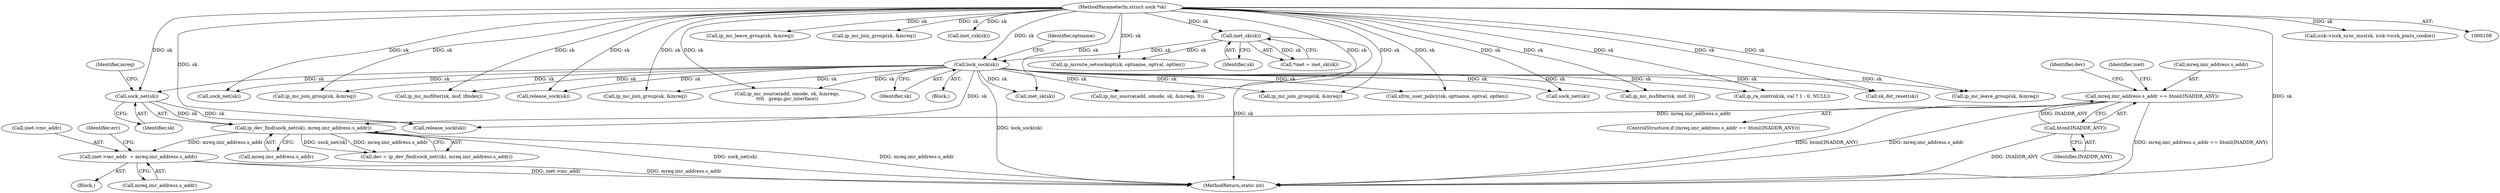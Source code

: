 digraph "0_linux_f6d8bd051c391c1c0458a30b2a7abcd939329259_26@pointer" {
"1000809" [label="(Call,inet->mc_addr  = mreq.imr_address.s_addr)"];
"1000749" [label="(Call,ip_dev_find(sock_net(sk), mreq.imr_address.s_addr))"];
"1000750" [label="(Call,sock_net(sk))"];
"1000259" [label="(Call,lock_sock(sk))"];
"1000118" [label="(Call,inet_sk(sk))"];
"1000109" [label="(MethodParameterIn,struct sock *sk)"];
"1000724" [label="(Call,mreq.imr_address.s_addr == htonl(INADDR_ANY))"];
"1000730" [label="(Call,htonl(INADDR_ANY))"];
"1000109" [label="(MethodParameterIn,struct sock *sk)"];
"1000731" [label="(Identifier,INADDR_ANY)"];
"1001167" [label="(Call,ip_mc_join_group(sk, &mreq))"];
"1000747" [label="(Call,dev = ip_dev_find(sock_net(sk), mreq.imr_address.s_addr))"];
"1000889" [label="(Call,ip_mc_leave_group(sk, &mreq))"];
"1001720" [label="(MethodReturn,static int)"];
"1000724" [label="(Call,mreq.imr_address.s_addr == htonl(INADDR_ANY))"];
"1000882" [label="(Call,ip_mc_join_group(sk, &mreq))"];
"1000116" [label="(Call,*inet = inet_sk(sk))"];
"1000118" [label="(Call,inet_sk(sk))"];
"1000295" [label="(Call,inet_csk(sk))"];
"1000770" [label="(Call,sock_net(sk))"];
"1000723" [label="(ControlStructure,if (mreq.imr_address.s_addr == htonl(INADDR_ANY)))"];
"1000119" [label="(Identifier,sk)"];
"1001715" [label="(Call,release_sock(sk))"];
"1000251" [label="(Call,ip_mroute_setsockopt(sk, optname, optval, optlen))"];
"1000657" [label="(Block,)"];
"1000754" [label="(Identifier,mreq)"];
"1000751" [label="(Identifier,sk)"];
"1000810" [label="(Call,inet->mc_addr)"];
"1000819" [label="(Identifier,err)"];
"1000278" [label="(Call,sock_net(sk))"];
"1000260" [label="(Identifier,sk)"];
"1001094" [label="(Call,ip_mc_source(add, omode, sk, &mreqs, 0))"];
"1001618" [label="(Call,ip_ra_control(sk, val ? 1 : 0, NULL))"];
"1001330" [label="(Call,ip_mc_join_group(sk, &mreq))"];
"1000752" [label="(Call,mreq.imr_address.s_addr)"];
"1001365" [label="(Call,ip_mc_source(add, omode, sk, &mreqs,\n\t\t\t\t   greqs.gsr_interface))"];
"1001584" [label="(Call,ip_mc_msfilter(sk, msf, ifindex))"];
"1000114" [label="(Block,)"];
"1000750" [label="(Call,sock_net(sk))"];
"1001710" [label="(Call,release_sock(sk))"];
"1001066" [label="(Call,ip_mc_join_group(sk, &mreq))"];
"1000977" [label="(Call,ip_mc_msfilter(sk, msf, 0))"];
"1000749" [label="(Call,ip_dev_find(sock_net(sk), mreq.imr_address.s_addr))"];
"1000500" [label="(Call,sk_dst_reset(sk))"];
"1001174" [label="(Call,ip_mc_leave_group(sk, &mreq))"];
"1000262" [label="(Identifier,optname)"];
"1000735" [label="(Identifier,inet)"];
"1000813" [label="(Call,mreq.imr_address.s_addr)"];
"1000832" [label="(Call,inet_sk(sk))"];
"1000730" [label="(Call,htonl(INADDR_ANY))"];
"1001653" [label="(Call,xfrm_user_policy(sk, optname, optval, optlen))"];
"1000259" [label="(Call,lock_sock(sk))"];
"1000725" [label="(Call,mreq.imr_address.s_addr)"];
"1000343" [label="(Call,icsk->icsk_sync_mss(sk, icsk->icsk_pmtu_cookie))"];
"1000809" [label="(Call,inet->mc_addr  = mreq.imr_address.s_addr)"];
"1000748" [label="(Identifier,dev)"];
"1000809" -> "1000657"  [label="AST: "];
"1000809" -> "1000813"  [label="CFG: "];
"1000810" -> "1000809"  [label="AST: "];
"1000813" -> "1000809"  [label="AST: "];
"1000819" -> "1000809"  [label="CFG: "];
"1000809" -> "1001720"  [label="DDG: inet->mc_addr"];
"1000809" -> "1001720"  [label="DDG: mreq.imr_address.s_addr"];
"1000749" -> "1000809"  [label="DDG: mreq.imr_address.s_addr"];
"1000749" -> "1000747"  [label="AST: "];
"1000749" -> "1000752"  [label="CFG: "];
"1000750" -> "1000749"  [label="AST: "];
"1000752" -> "1000749"  [label="AST: "];
"1000747" -> "1000749"  [label="CFG: "];
"1000749" -> "1001720"  [label="DDG: sock_net(sk)"];
"1000749" -> "1001720"  [label="DDG: mreq.imr_address.s_addr"];
"1000749" -> "1000747"  [label="DDG: sock_net(sk)"];
"1000749" -> "1000747"  [label="DDG: mreq.imr_address.s_addr"];
"1000750" -> "1000749"  [label="DDG: sk"];
"1000724" -> "1000749"  [label="DDG: mreq.imr_address.s_addr"];
"1000750" -> "1000751"  [label="CFG: "];
"1000751" -> "1000750"  [label="AST: "];
"1000754" -> "1000750"  [label="CFG: "];
"1000259" -> "1000750"  [label="DDG: sk"];
"1000109" -> "1000750"  [label="DDG: sk"];
"1000750" -> "1001710"  [label="DDG: sk"];
"1000259" -> "1000114"  [label="AST: "];
"1000259" -> "1000260"  [label="CFG: "];
"1000260" -> "1000259"  [label="AST: "];
"1000262" -> "1000259"  [label="CFG: "];
"1000259" -> "1001720"  [label="DDG: lock_sock(sk)"];
"1000118" -> "1000259"  [label="DDG: sk"];
"1000109" -> "1000259"  [label="DDG: sk"];
"1000259" -> "1000278"  [label="DDG: sk"];
"1000259" -> "1000500"  [label="DDG: sk"];
"1000259" -> "1000770"  [label="DDG: sk"];
"1000259" -> "1000832"  [label="DDG: sk"];
"1000259" -> "1000977"  [label="DDG: sk"];
"1000259" -> "1001066"  [label="DDG: sk"];
"1000259" -> "1001094"  [label="DDG: sk"];
"1000259" -> "1001167"  [label="DDG: sk"];
"1000259" -> "1001174"  [label="DDG: sk"];
"1000259" -> "1001330"  [label="DDG: sk"];
"1000259" -> "1001365"  [label="DDG: sk"];
"1000259" -> "1001584"  [label="DDG: sk"];
"1000259" -> "1001618"  [label="DDG: sk"];
"1000259" -> "1001653"  [label="DDG: sk"];
"1000259" -> "1001710"  [label="DDG: sk"];
"1000259" -> "1001715"  [label="DDG: sk"];
"1000118" -> "1000116"  [label="AST: "];
"1000118" -> "1000119"  [label="CFG: "];
"1000119" -> "1000118"  [label="AST: "];
"1000116" -> "1000118"  [label="CFG: "];
"1000118" -> "1001720"  [label="DDG: sk"];
"1000118" -> "1000116"  [label="DDG: sk"];
"1000109" -> "1000118"  [label="DDG: sk"];
"1000118" -> "1000251"  [label="DDG: sk"];
"1000109" -> "1000108"  [label="AST: "];
"1000109" -> "1001720"  [label="DDG: sk"];
"1000109" -> "1000251"  [label="DDG: sk"];
"1000109" -> "1000278"  [label="DDG: sk"];
"1000109" -> "1000295"  [label="DDG: sk"];
"1000109" -> "1000343"  [label="DDG: sk"];
"1000109" -> "1000500"  [label="DDG: sk"];
"1000109" -> "1000770"  [label="DDG: sk"];
"1000109" -> "1000832"  [label="DDG: sk"];
"1000109" -> "1000882"  [label="DDG: sk"];
"1000109" -> "1000889"  [label="DDG: sk"];
"1000109" -> "1000977"  [label="DDG: sk"];
"1000109" -> "1001066"  [label="DDG: sk"];
"1000109" -> "1001094"  [label="DDG: sk"];
"1000109" -> "1001167"  [label="DDG: sk"];
"1000109" -> "1001174"  [label="DDG: sk"];
"1000109" -> "1001330"  [label="DDG: sk"];
"1000109" -> "1001365"  [label="DDG: sk"];
"1000109" -> "1001584"  [label="DDG: sk"];
"1000109" -> "1001618"  [label="DDG: sk"];
"1000109" -> "1001653"  [label="DDG: sk"];
"1000109" -> "1001710"  [label="DDG: sk"];
"1000109" -> "1001715"  [label="DDG: sk"];
"1000724" -> "1000723"  [label="AST: "];
"1000724" -> "1000730"  [label="CFG: "];
"1000725" -> "1000724"  [label="AST: "];
"1000730" -> "1000724"  [label="AST: "];
"1000735" -> "1000724"  [label="CFG: "];
"1000748" -> "1000724"  [label="CFG: "];
"1000724" -> "1001720"  [label="DDG: mreq.imr_address.s_addr == htonl(INADDR_ANY)"];
"1000724" -> "1001720"  [label="DDG: htonl(INADDR_ANY)"];
"1000724" -> "1001720"  [label="DDG: mreq.imr_address.s_addr"];
"1000730" -> "1000724"  [label="DDG: INADDR_ANY"];
"1000730" -> "1000731"  [label="CFG: "];
"1000731" -> "1000730"  [label="AST: "];
"1000730" -> "1001720"  [label="DDG: INADDR_ANY"];
}
